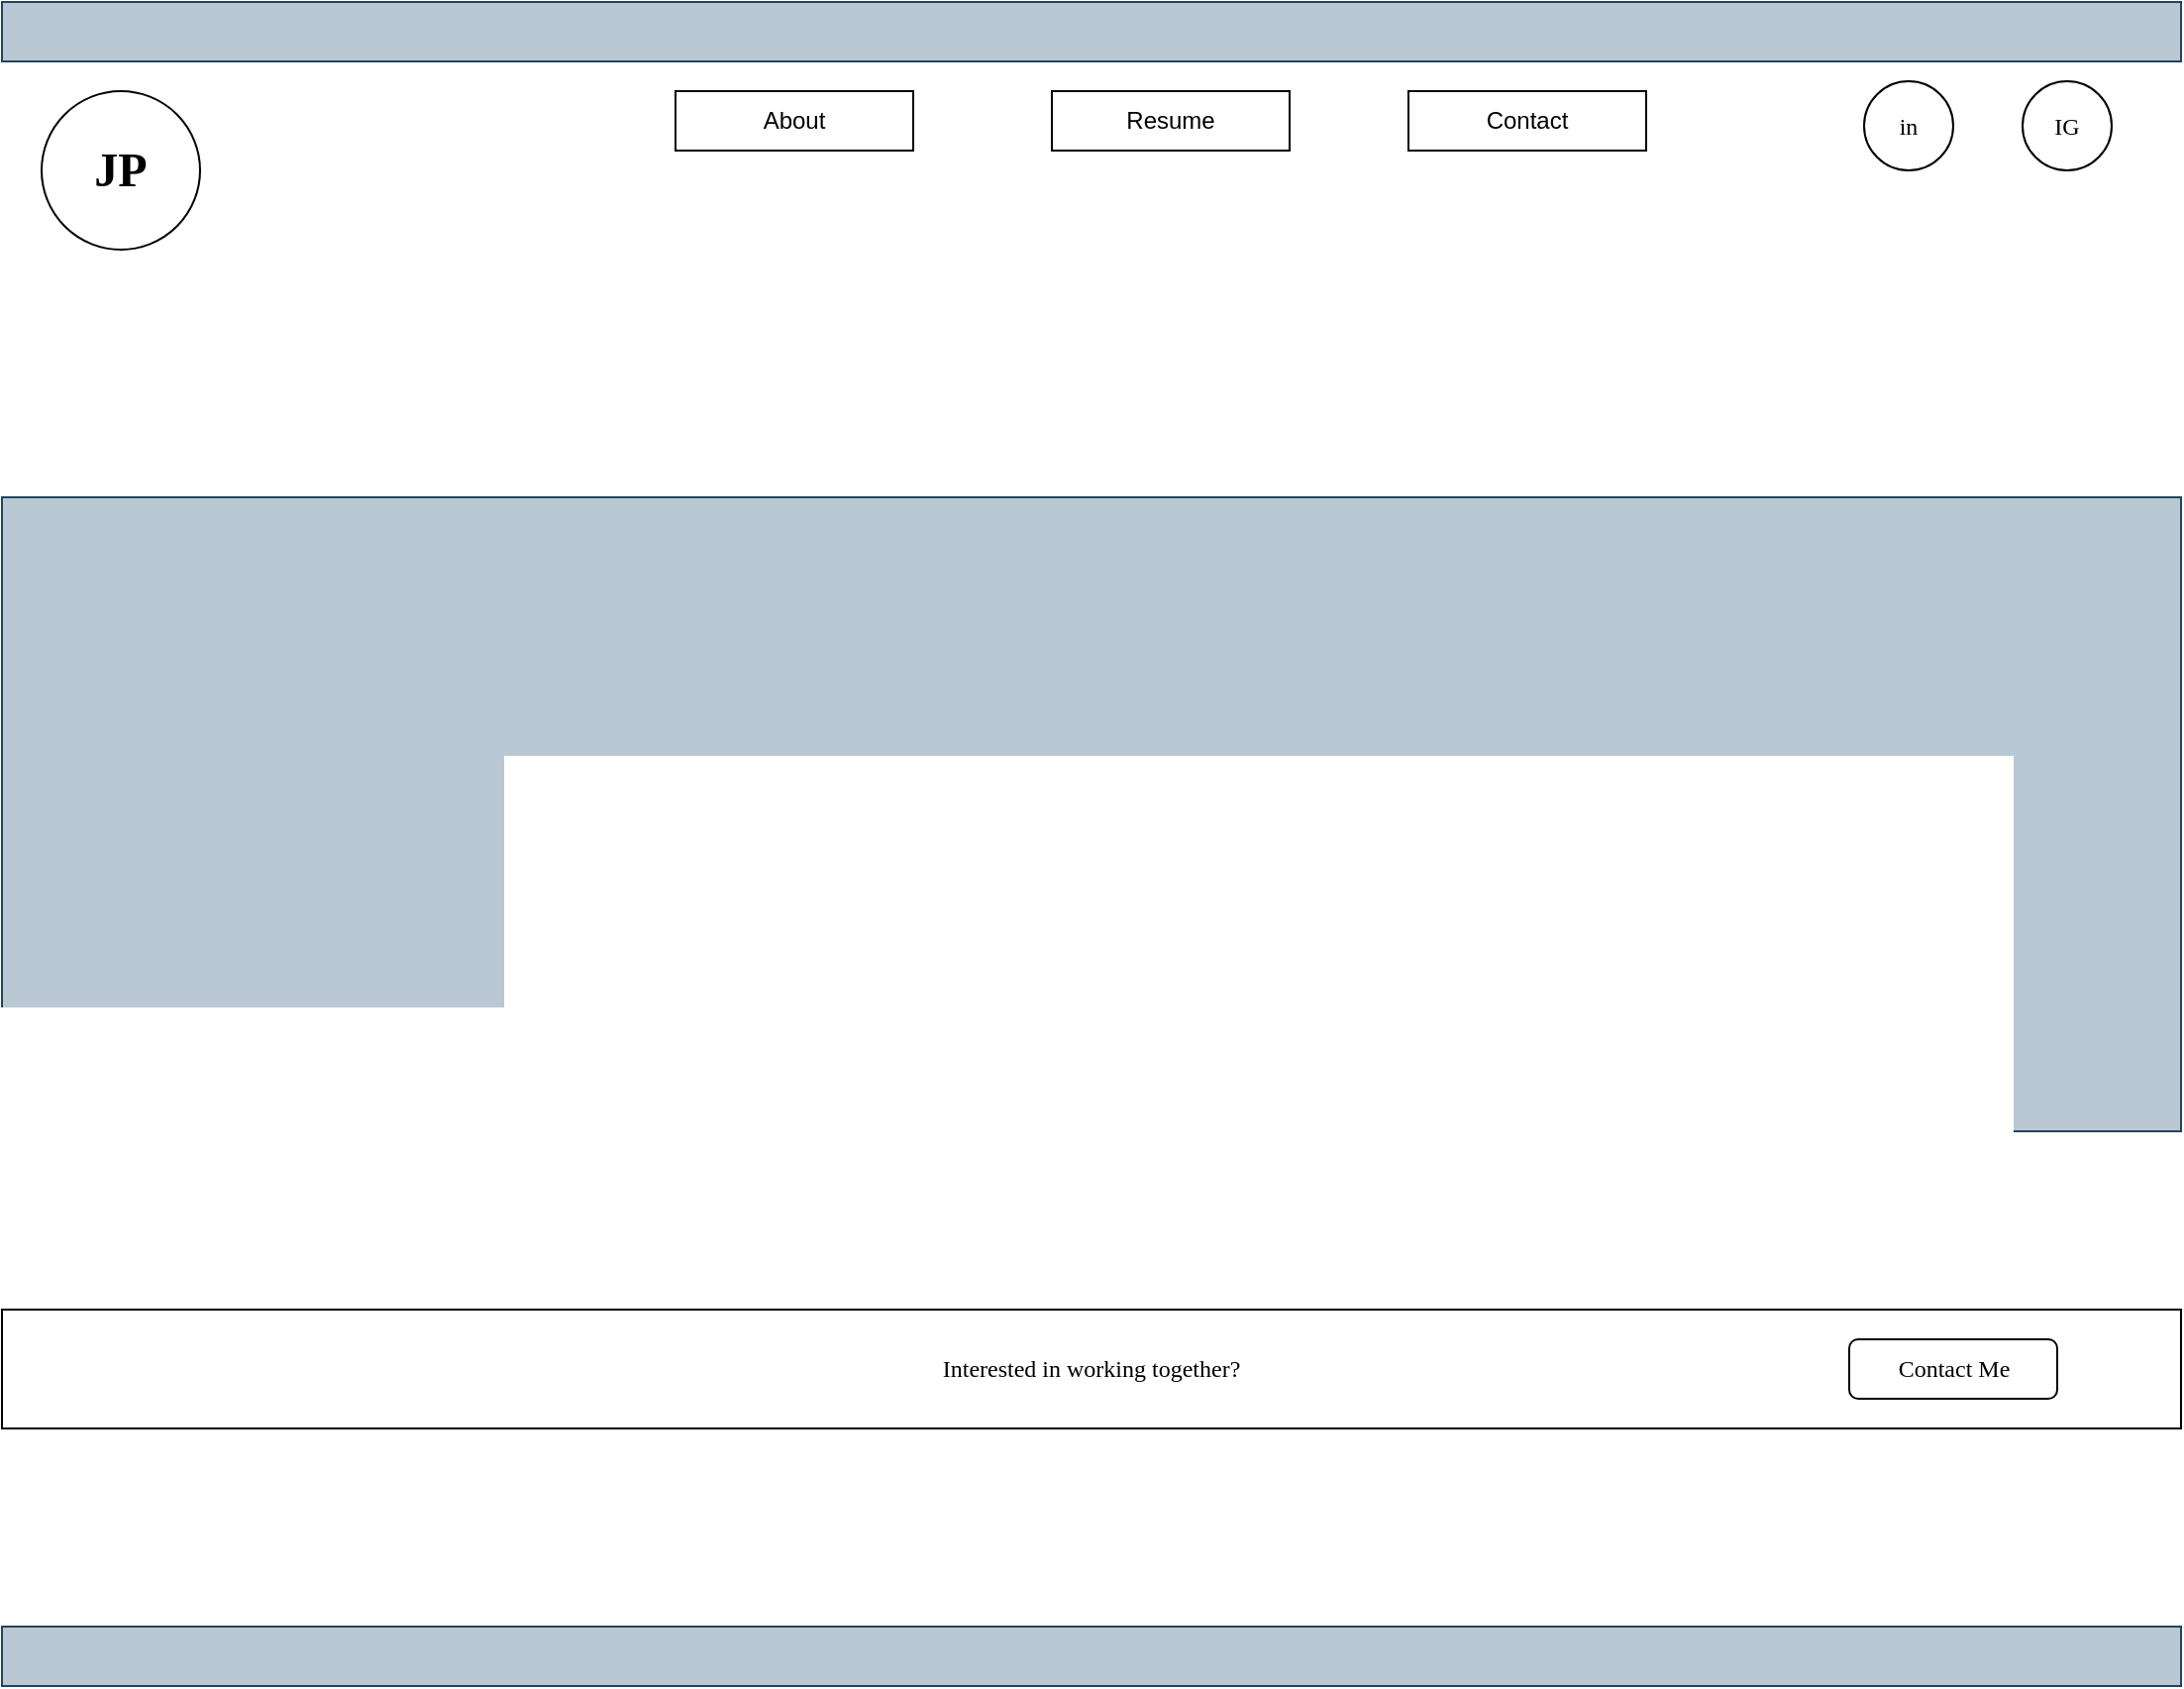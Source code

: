 <mxfile version="12.0.2" type="github" pages="5"><diagram id="2LSAwXJqZIcDCbXZcSj8" name="Page-1"><mxGraphModel dx="1408" dy="748" grid="1" gridSize="10" guides="1" tooltips="1" connect="1" arrows="1" fold="1" page="1" pageScale="1" pageWidth="1100" pageHeight="850" math="0" shadow="0"><root><mxCell id="0"/><mxCell id="1" parent="0"/><mxCell id="UwalE0eBge1QL0QmW6FB-1" value="" style="rounded=0;whiteSpace=wrap;html=1;fillColor=#bac8d3;strokeColor=#23445d;" parent="1" vertex="1"><mxGeometry width="1100" height="30" as="geometry"/></mxCell><mxCell id="UwalE0eBge1QL0QmW6FB-2" value="&lt;b&gt;&lt;font style=&quot;font-size: 24px&quot;&gt;JP&lt;/font&gt;&lt;/b&gt;" style="ellipse;whiteSpace=wrap;html=1;aspect=fixed;fontFamily=Georgia;" parent="1" vertex="1"><mxGeometry x="20" y="45" width="80" height="80" as="geometry"/></mxCell><mxCell id="UwalE0eBge1QL0QmW6FB-6" value="About" style="rounded=0;whiteSpace=wrap;html=1;" parent="1" vertex="1"><mxGeometry x="340" y="45" width="120" height="30" as="geometry"/></mxCell><mxCell id="UwalE0eBge1QL0QmW6FB-7" value="Resume" style="rounded=0;whiteSpace=wrap;html=1;" parent="1" vertex="1"><mxGeometry x="530" y="45" width="120" height="30" as="geometry"/></mxCell><mxCell id="UwalE0eBge1QL0QmW6FB-8" value="Contact" style="rounded=0;whiteSpace=wrap;html=1;" parent="1" vertex="1"><mxGeometry x="710" y="45" width="120" height="30" as="geometry"/></mxCell><mxCell id="fX2YjU7dAmiRSegIhgVz-1" value="" style="rounded=0;whiteSpace=wrap;html=1;fillColor=#bac8d3;strokeColor=#23445d;" vertex="1" parent="1"><mxGeometry y="250" width="1100" height="320" as="geometry"/></mxCell><mxCell id="fX2YjU7dAmiRSegIhgVz-3" value="" style="rounded=0;whiteSpace=wrap;html=1;fillColor=#bac8d3;strokeColor=#23445d;" vertex="1" parent="1"><mxGeometry y="820" width="1100" height="30" as="geometry"/></mxCell><mxCell id="68vpyeIG3m5iaOUc3t7Q-1" value="in" style="ellipse;whiteSpace=wrap;html=1;aspect=fixed;fontFamily=Georgia;" vertex="1" parent="1"><mxGeometry x="940" y="40" width="45" height="45" as="geometry"/></mxCell><mxCell id="68vpyeIG3m5iaOUc3t7Q-2" value="IG" style="ellipse;whiteSpace=wrap;html=1;aspect=fixed;fontFamily=Georgia;" vertex="1" parent="1"><mxGeometry x="1020" y="40" width="45" height="45" as="geometry"/></mxCell><mxCell id="n44zBKlaFAFZw4Pc9eXj-1" value="Interested in working together?" style="rounded=0;whiteSpace=wrap;html=1;fontFamily=Georgia;align=center;" vertex="1" parent="1"><mxGeometry y="660" width="1100" height="60" as="geometry"/></mxCell><mxCell id="n44zBKlaFAFZw4Pc9eXj-2" value="Contact Me" style="rounded=1;whiteSpace=wrap;html=1;fontFamily=Georgia;align=center;" vertex="1" parent="1"><mxGeometry x="932.5" y="675" width="105" height="30" as="geometry"/></mxCell></root></mxGraphModel></diagram><diagram name="About" id="wwTTd1m6szq1pbbR7VbB"><mxGraphModel dx="1408" dy="748" grid="1" gridSize="10" guides="1" tooltips="1" connect="1" arrows="1" fold="1" page="1" pageScale="1" pageWidth="1100" pageHeight="850" math="0" shadow="0"><root><mxCell id="bl6mmiCb6_QhU0k3cRXo-0"/><mxCell id="bl6mmiCb6_QhU0k3cRXo-1" parent="bl6mmiCb6_QhU0k3cRXo-0"/><mxCell id="bl6mmiCb6_QhU0k3cRXo-2" value="" style="rounded=0;whiteSpace=wrap;html=1;fillColor=#bac8d3;strokeColor=#23445d;" vertex="1" parent="bl6mmiCb6_QhU0k3cRXo-1"><mxGeometry width="1100" height="30" as="geometry"/></mxCell><mxCell id="bl6mmiCb6_QhU0k3cRXo-3" value="&lt;b&gt;&lt;font style=&quot;font-size: 24px&quot;&gt;JP&lt;/font&gt;&lt;/b&gt;" style="ellipse;whiteSpace=wrap;html=1;aspect=fixed;fontFamily=Georgia;" vertex="1" parent="bl6mmiCb6_QhU0k3cRXo-1"><mxGeometry x="20" y="45" width="80" height="80" as="geometry"/></mxCell><mxCell id="bl6mmiCb6_QhU0k3cRXo-4" value="Home" style="rounded=0;whiteSpace=wrap;html=1;" vertex="1" parent="bl6mmiCb6_QhU0k3cRXo-1"><mxGeometry x="160" y="45" width="120" height="30" as="geometry"/></mxCell><mxCell id="bl6mmiCb6_QhU0k3cRXo-5" value="About" style="rounded=0;whiteSpace=wrap;html=1;" vertex="1" parent="bl6mmiCb6_QhU0k3cRXo-1"><mxGeometry x="340" y="45" width="120" height="30" as="geometry"/></mxCell><mxCell id="bl6mmiCb6_QhU0k3cRXo-6" value="Resume/Portfolio" style="rounded=0;whiteSpace=wrap;html=1;" vertex="1" parent="bl6mmiCb6_QhU0k3cRXo-1"><mxGeometry x="530" y="45" width="120" height="30" as="geometry"/></mxCell><mxCell id="bl6mmiCb6_QhU0k3cRXo-7" value="Contact" style="rounded=0;whiteSpace=wrap;html=1;" vertex="1" parent="bl6mmiCb6_QhU0k3cRXo-1"><mxGeometry x="710" y="45" width="120" height="30" as="geometry"/></mxCell><mxCell id="bl6mmiCb6_QhU0k3cRXo-8" value="" style="rounded=0;whiteSpace=wrap;html=1;fillColor=#bac8d3;strokeColor=#23445d;" vertex="1" parent="bl6mmiCb6_QhU0k3cRXo-1"><mxGeometry y="250" width="1100" height="320" as="geometry"/></mxCell><mxCell id="bl6mmiCb6_QhU0k3cRXo-9" value="" style="rounded=0;whiteSpace=wrap;html=1;fillColor=#bac8d3;strokeColor=#23445d;" vertex="1" parent="bl6mmiCb6_QhU0k3cRXo-1"><mxGeometry y="820" width="1100" height="30" as="geometry"/></mxCell><mxCell id="bl6mmiCb6_QhU0k3cRXo-10" value="About Me" style="rounded=0;whiteSpace=wrap;html=1;" vertex="1" parent="bl6mmiCb6_QhU0k3cRXo-1"><mxGeometry x="160" y="150" width="120" height="30" as="geometry"/></mxCell><mxCell id="bl6mmiCb6_QhU0k3cRXo-14" value="" style="endArrow=none;html=1;fontFamily=Georgia;" edge="1" parent="bl6mmiCb6_QhU0k3cRXo-1"><mxGeometry width="50" height="50" relative="1" as="geometry"><mxPoint x="160" y="200" as="sourcePoint"/><mxPoint x="1000" y="200" as="targetPoint"/></mxGeometry></mxCell><mxCell id="bl6mmiCb6_QhU0k3cRXo-15" value="Picture" style="whiteSpace=wrap;html=1;aspect=fixed;fontFamily=Georgia;" vertex="1" parent="bl6mmiCb6_QhU0k3cRXo-1"><mxGeometry x="799" y="280" width="260" height="260" as="geometry"/></mxCell><mxCell id="bl6mmiCb6_QhU0k3cRXo-17" value="Text" style="whiteSpace=wrap;html=1;aspect=fixed;fontFamily=Georgia;" vertex="1" parent="bl6mmiCb6_QhU0k3cRXo-1"><mxGeometry x="60" y="280" width="260" height="260" as="geometry"/></mxCell><mxCell id="bl6mmiCb6_QhU0k3cRXo-19" value="in" style="ellipse;whiteSpace=wrap;html=1;aspect=fixed;fontFamily=Georgia;" vertex="1" parent="bl6mmiCb6_QhU0k3cRXo-1"><mxGeometry x="960" y="40" width="45" height="45" as="geometry"/></mxCell><mxCell id="bl6mmiCb6_QhU0k3cRXo-20" value="IG" style="ellipse;whiteSpace=wrap;html=1;aspect=fixed;fontFamily=Georgia;" vertex="1" parent="bl6mmiCb6_QhU0k3cRXo-1"><mxGeometry x="1025" y="37.5" width="45" height="45" as="geometry"/></mxCell><mxCell id="4gJhUZ8JD-f8YbYyk2rv-0" value="Interested in working together?" style="rounded=0;whiteSpace=wrap;html=1;fontFamily=Georgia;align=center;" vertex="1" parent="bl6mmiCb6_QhU0k3cRXo-1"><mxGeometry y="670" width="1100" height="60" as="geometry"/></mxCell><mxCell id="4gJhUZ8JD-f8YbYyk2rv-1" value="Contact Me" style="rounded=1;whiteSpace=wrap;html=1;fontFamily=Georgia;align=center;" vertex="1" parent="bl6mmiCb6_QhU0k3cRXo-1"><mxGeometry x="840" y="685" width="100" height="30" as="geometry"/></mxCell></root></mxGraphModel></diagram><diagram name="Portfolio" id="mxD9tf7rV0c9WD8rWSm3"><mxGraphModel dx="1408" dy="748" grid="1" gridSize="10" guides="1" tooltips="1" connect="1" arrows="1" fold="1" page="1" pageScale="1" pageWidth="1100" pageHeight="850" math="0" shadow="0"><root><mxCell id="ZaOwXugbPJqUomOXzaXG-0"/><mxCell id="ZaOwXugbPJqUomOXzaXG-1" parent="ZaOwXugbPJqUomOXzaXG-0"/><mxCell id="ZaOwXugbPJqUomOXzaXG-2" value="" style="rounded=0;whiteSpace=wrap;html=1;fillColor=#bac8d3;strokeColor=#23445d;" vertex="1" parent="ZaOwXugbPJqUomOXzaXG-1"><mxGeometry width="1100" height="30" as="geometry"/></mxCell><mxCell id="ZaOwXugbPJqUomOXzaXG-3" value="&lt;b&gt;&lt;font style=&quot;font-size: 24px&quot;&gt;JP&lt;/font&gt;&lt;/b&gt;" style="ellipse;whiteSpace=wrap;html=1;aspect=fixed;fontFamily=Georgia;" vertex="1" parent="ZaOwXugbPJqUomOXzaXG-1"><mxGeometry x="20" y="45" width="80" height="80" as="geometry"/></mxCell><mxCell id="ZaOwXugbPJqUomOXzaXG-4" value="Home" style="rounded=0;whiteSpace=wrap;html=1;" vertex="1" parent="ZaOwXugbPJqUomOXzaXG-1"><mxGeometry x="160" y="45" width="120" height="30" as="geometry"/></mxCell><mxCell id="ZaOwXugbPJqUomOXzaXG-5" value="About" style="rounded=0;whiteSpace=wrap;html=1;" vertex="1" parent="ZaOwXugbPJqUomOXzaXG-1"><mxGeometry x="340" y="45" width="120" height="30" as="geometry"/></mxCell><mxCell id="ZaOwXugbPJqUomOXzaXG-6" value="Resume" style="rounded=0;whiteSpace=wrap;html=1;" vertex="1" parent="ZaOwXugbPJqUomOXzaXG-1"><mxGeometry x="530" y="45" width="120" height="30" as="geometry"/></mxCell><mxCell id="ZaOwXugbPJqUomOXzaXG-7" value="Contact" style="rounded=0;whiteSpace=wrap;html=1;" vertex="1" parent="ZaOwXugbPJqUomOXzaXG-1"><mxGeometry x="710" y="45" width="120" height="30" as="geometry"/></mxCell><mxCell id="ZaOwXugbPJqUomOXzaXG-8" value="" style="rounded=0;whiteSpace=wrap;html=1;fillColor=#bac8d3;strokeColor=#23445d;" vertex="1" parent="ZaOwXugbPJqUomOXzaXG-1"><mxGeometry y="250" width="1100" height="320" as="geometry"/></mxCell><mxCell id="ZaOwXugbPJqUomOXzaXG-9" value="" style="rounded=0;whiteSpace=wrap;html=1;fillColor=#bac8d3;strokeColor=#23445d;" vertex="1" parent="ZaOwXugbPJqUomOXzaXG-1"><mxGeometry y="820" width="1100" height="30" as="geometry"/></mxCell><mxCell id="ZaOwXugbPJqUomOXzaXG-10" value="in" style="ellipse;whiteSpace=wrap;html=1;aspect=fixed;fontFamily=Georgia;" vertex="1" parent="ZaOwXugbPJqUomOXzaXG-1"><mxGeometry x="940" y="40" width="45" height="45" as="geometry"/></mxCell><mxCell id="ZaOwXugbPJqUomOXzaXG-11" value="IG" style="ellipse;whiteSpace=wrap;html=1;aspect=fixed;fontFamily=Georgia;" vertex="1" parent="ZaOwXugbPJqUomOXzaXG-1"><mxGeometry x="1020" y="40" width="45" height="45" as="geometry"/></mxCell><mxCell id="69VZGXAj-SaH91hcF5Ex-0" value="Interested in working together?" style="rounded=0;whiteSpace=wrap;html=1;fontFamily=Georgia;align=center;" vertex="1" parent="ZaOwXugbPJqUomOXzaXG-1"><mxGeometry y="665" width="1100" height="60" as="geometry"/></mxCell><mxCell id="DTfoHrkC7OS0GCbVc0x--1" value="Contact Me" style="rounded=1;whiteSpace=wrap;html=1;fontFamily=Georgia;align=center;" vertex="1" parent="ZaOwXugbPJqUomOXzaXG-1"><mxGeometry x="940" y="680" width="105" height="30" as="geometry"/></mxCell></root></mxGraphModel></diagram><diagram name="Contact" id="dx4BE1hNWB0Bm7FapaQL"><mxGraphModel dx="1408" dy="748" grid="1" gridSize="10" guides="1" tooltips="1" connect="1" arrows="1" fold="1" page="1" pageScale="1" pageWidth="1100" pageHeight="850" math="0" shadow="0"><root><mxCell id="rag-HU5CRgDQ-Fqaiv7v-0"/><mxCell id="rag-HU5CRgDQ-Fqaiv7v-1" parent="rag-HU5CRgDQ-Fqaiv7v-0"/><mxCell id="rag-HU5CRgDQ-Fqaiv7v-2" value="" style="rounded=0;whiteSpace=wrap;html=1;fillColor=#bac8d3;strokeColor=#23445d;" vertex="1" parent="rag-HU5CRgDQ-Fqaiv7v-1"><mxGeometry width="1100" height="30" as="geometry"/></mxCell><mxCell id="rag-HU5CRgDQ-Fqaiv7v-3" value="&lt;b&gt;&lt;font style=&quot;font-size: 24px&quot;&gt;JP&lt;/font&gt;&lt;/b&gt;" style="ellipse;whiteSpace=wrap;html=1;aspect=fixed;fontFamily=Georgia;" vertex="1" parent="rag-HU5CRgDQ-Fqaiv7v-1"><mxGeometry x="20" y="45" width="80" height="80" as="geometry"/></mxCell><mxCell id="rag-HU5CRgDQ-Fqaiv7v-4" value="Home" style="rounded=0;whiteSpace=wrap;html=1;" vertex="1" parent="rag-HU5CRgDQ-Fqaiv7v-1"><mxGeometry x="160" y="45" width="120" height="30" as="geometry"/></mxCell><mxCell id="rag-HU5CRgDQ-Fqaiv7v-5" value="About" style="rounded=0;whiteSpace=wrap;html=1;" vertex="1" parent="rag-HU5CRgDQ-Fqaiv7v-1"><mxGeometry x="340" y="45" width="120" height="30" as="geometry"/></mxCell><mxCell id="rag-HU5CRgDQ-Fqaiv7v-6" value="Resume/Portfolio" style="rounded=0;whiteSpace=wrap;html=1;" vertex="1" parent="rag-HU5CRgDQ-Fqaiv7v-1"><mxGeometry x="530" y="45" width="120" height="30" as="geometry"/></mxCell><mxCell id="rag-HU5CRgDQ-Fqaiv7v-7" value="Contact" style="rounded=0;whiteSpace=wrap;html=1;" vertex="1" parent="rag-HU5CRgDQ-Fqaiv7v-1"><mxGeometry x="710" y="45" width="120" height="30" as="geometry"/></mxCell><mxCell id="rag-HU5CRgDQ-Fqaiv7v-8" value="" style="rounded=0;whiteSpace=wrap;html=1;fillColor=#bac8d3;strokeColor=#23445d;" vertex="1" parent="rag-HU5CRgDQ-Fqaiv7v-1"><mxGeometry y="250" width="1100" height="320" as="geometry"/></mxCell><mxCell id="rag-HU5CRgDQ-Fqaiv7v-9" value="" style="rounded=0;whiteSpace=wrap;html=1;fillColor=#bac8d3;strokeColor=#23445d;" vertex="1" parent="rag-HU5CRgDQ-Fqaiv7v-1"><mxGeometry y="820" width="1100" height="30" as="geometry"/></mxCell><mxCell id="rag-HU5CRgDQ-Fqaiv7v-10" value="About Me" style="rounded=0;whiteSpace=wrap;html=1;" vertex="1" parent="rag-HU5CRgDQ-Fqaiv7v-1"><mxGeometry x="160" y="150" width="120" height="30" as="geometry"/></mxCell><mxCell id="rag-HU5CRgDQ-Fqaiv7v-11" value="" style="endArrow=none;html=1;fontFamily=Georgia;" edge="1" parent="rag-HU5CRgDQ-Fqaiv7v-1"><mxGeometry width="50" height="50" relative="1" as="geometry"><mxPoint x="160" y="200" as="sourcePoint"/><mxPoint x="1000" y="200" as="targetPoint"/></mxGeometry></mxCell><mxCell id="rag-HU5CRgDQ-Fqaiv7v-13" value="&lt;font style=&quot;font-size: 16px&quot;&gt;Contact Me&lt;br&gt;&lt;/font&gt;&lt;br&gt;&lt;font style=&quot;font-size: 22px&quot;&gt;Interested in working together?&lt;/font&gt;" style="whiteSpace=wrap;html=1;aspect=fixed;fontFamily=Georgia;align=center;" vertex="1" parent="rag-HU5CRgDQ-Fqaiv7v-1"><mxGeometry x="60" y="280" width="260" height="260" as="geometry"/></mxCell><mxCell id="rag-HU5CRgDQ-Fqaiv7v-14" value="in" style="ellipse;whiteSpace=wrap;html=1;aspect=fixed;fontFamily=Georgia;" vertex="1" parent="rag-HU5CRgDQ-Fqaiv7v-1"><mxGeometry x="900" y="37.5" width="45" height="45" as="geometry"/></mxCell><mxCell id="rag-HU5CRgDQ-Fqaiv7v-15" value="IG" style="ellipse;whiteSpace=wrap;html=1;aspect=fixed;fontFamily=Georgia;" vertex="1" parent="rag-HU5CRgDQ-Fqaiv7v-1"><mxGeometry x="980" y="39" width="45" height="45" as="geometry"/></mxCell><mxCell id="rag-HU5CRgDQ-Fqaiv7v-16" value="Name" style="rounded=1;whiteSpace=wrap;html=1;fontFamily=Georgia;align=left;" vertex="1" parent="rag-HU5CRgDQ-Fqaiv7v-1"><mxGeometry x="670" y="270" width="390" height="30" as="geometry"/></mxCell><mxCell id="rag-HU5CRgDQ-Fqaiv7v-19" value="Phone" style="rounded=1;whiteSpace=wrap;html=1;fontFamily=Georgia;align=left;" vertex="1" parent="rag-HU5CRgDQ-Fqaiv7v-1"><mxGeometry x="670" y="313" width="390" height="30" as="geometry"/></mxCell><mxCell id="rag-HU5CRgDQ-Fqaiv7v-20" value="Email" style="rounded=1;whiteSpace=wrap;html=1;fontFamily=Georgia;align=left;" vertex="1" parent="rag-HU5CRgDQ-Fqaiv7v-1"><mxGeometry x="670" y="360" width="390" height="30" as="geometry"/></mxCell><mxCell id="rag-HU5CRgDQ-Fqaiv7v-21" value="Message" style="rounded=1;whiteSpace=wrap;html=1;fontFamily=Georgia;align=left;" vertex="1" parent="rag-HU5CRgDQ-Fqaiv7v-1"><mxGeometry x="670" y="410" width="390" height="120" as="geometry"/></mxCell></root></mxGraphModel></diagram><diagram id="O8c-9W6QW_oFYYH2w4OD" name="Page-3"><mxGraphModel dx="1408" dy="748" grid="1" gridSize="10" guides="1" tooltips="1" connect="1" arrows="1" fold="1" page="1" pageScale="1" pageWidth="1100" pageHeight="850" math="0" shadow="0"><root><mxCell id="N0M_oFzeTbfTm0SmQf4--0"/><mxCell id="N0M_oFzeTbfTm0SmQf4--1" parent="N0M_oFzeTbfTm0SmQf4--0"/></root></mxGraphModel></diagram></mxfile>